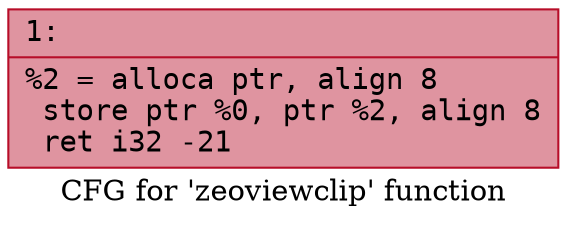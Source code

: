 digraph "CFG for 'zeoviewclip' function" {
	label="CFG for 'zeoviewclip' function";

	Node0x6000030d68a0 [shape=record,color="#b70d28ff", style=filled, fillcolor="#b70d2870" fontname="Courier",label="{1:\l|  %2 = alloca ptr, align 8\l  store ptr %0, ptr %2, align 8\l  ret i32 -21\l}"];
}
